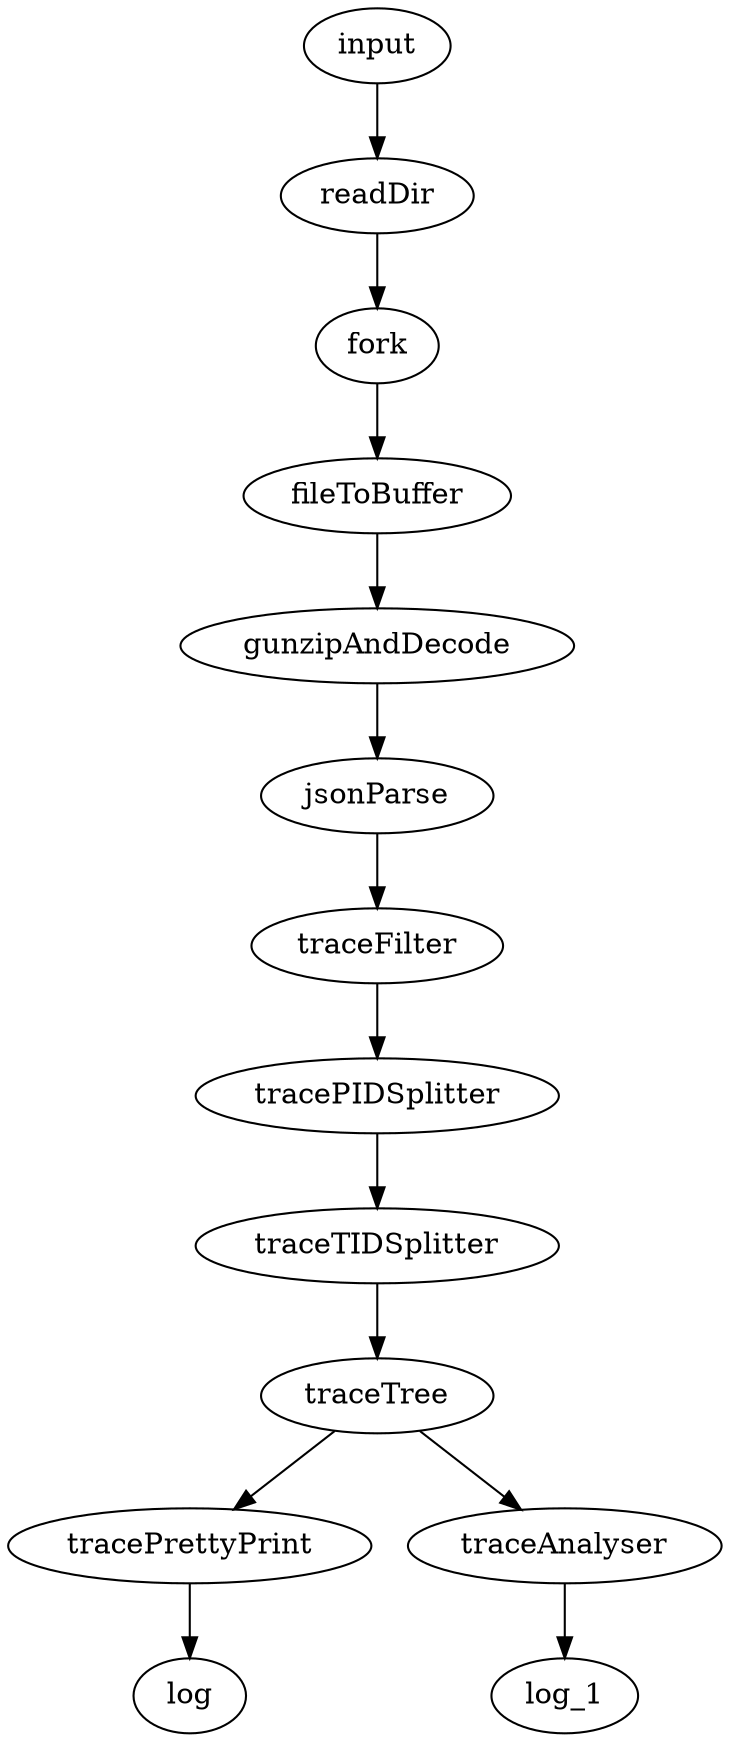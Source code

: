 digraph trace {

  imports="['trace-phases']"

    fileToBuffer -> gunzipAndDecode -> jsonParse;
    jsonParse -> traceFilter -> tracePIDSplitter -> traceTIDSplitter -> traceTree;
    traceTree -> tracePrettyPrint -> log;
    traceTree -> traceAnalyser -> log_1;

    color=blue;
    strategy=pipeline;

  input [data="traces"]
  input -> readDir -> fork -> fileToBuffer;

  log [tags="['filename']"]
  log_1 [tags="['eventName']"]
  traceFilter [traceEvents="['Document::updateStyle','V8.Execute','CSSParserImpl::parseStyleSheet']"];
  tracePrettyPrint [showTrace="false"];
}
